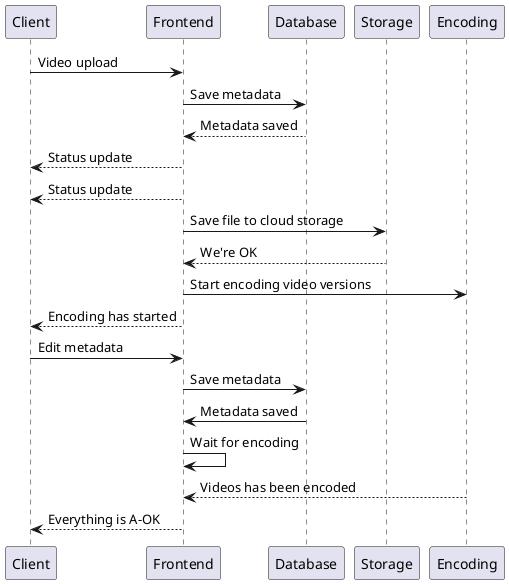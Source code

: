 @startuml
Client -> Frontend: Video upload
Frontend -> Database: Save metadata
Database --> Frontend: Metadata saved
Frontend --> Client: Status update
Frontend --> Client: Status update
Frontend -> Storage: Save file to cloud storage
Storage --> Frontend: We're OK
Frontend -> Encoding: Start encoding video versions
Frontend --> Client: Encoding has started
Client -> Frontend: Edit metadata
Frontend -> Database: Save metadata
Database -> Frontend: Metadata saved
Frontend -> Frontend: Wait for encoding
Encoding --> Frontend: Videos has been encoded
Frontend --> Client: Everything is A-OK
@enduml